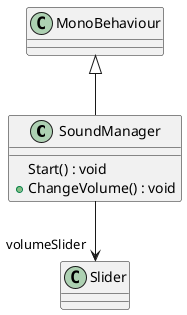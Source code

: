 @startuml
class SoundManager {
    Start() : void
    + ChangeVolume() : void
}
MonoBehaviour <|-- SoundManager
SoundManager --> "volumeSlider" Slider
@enduml

